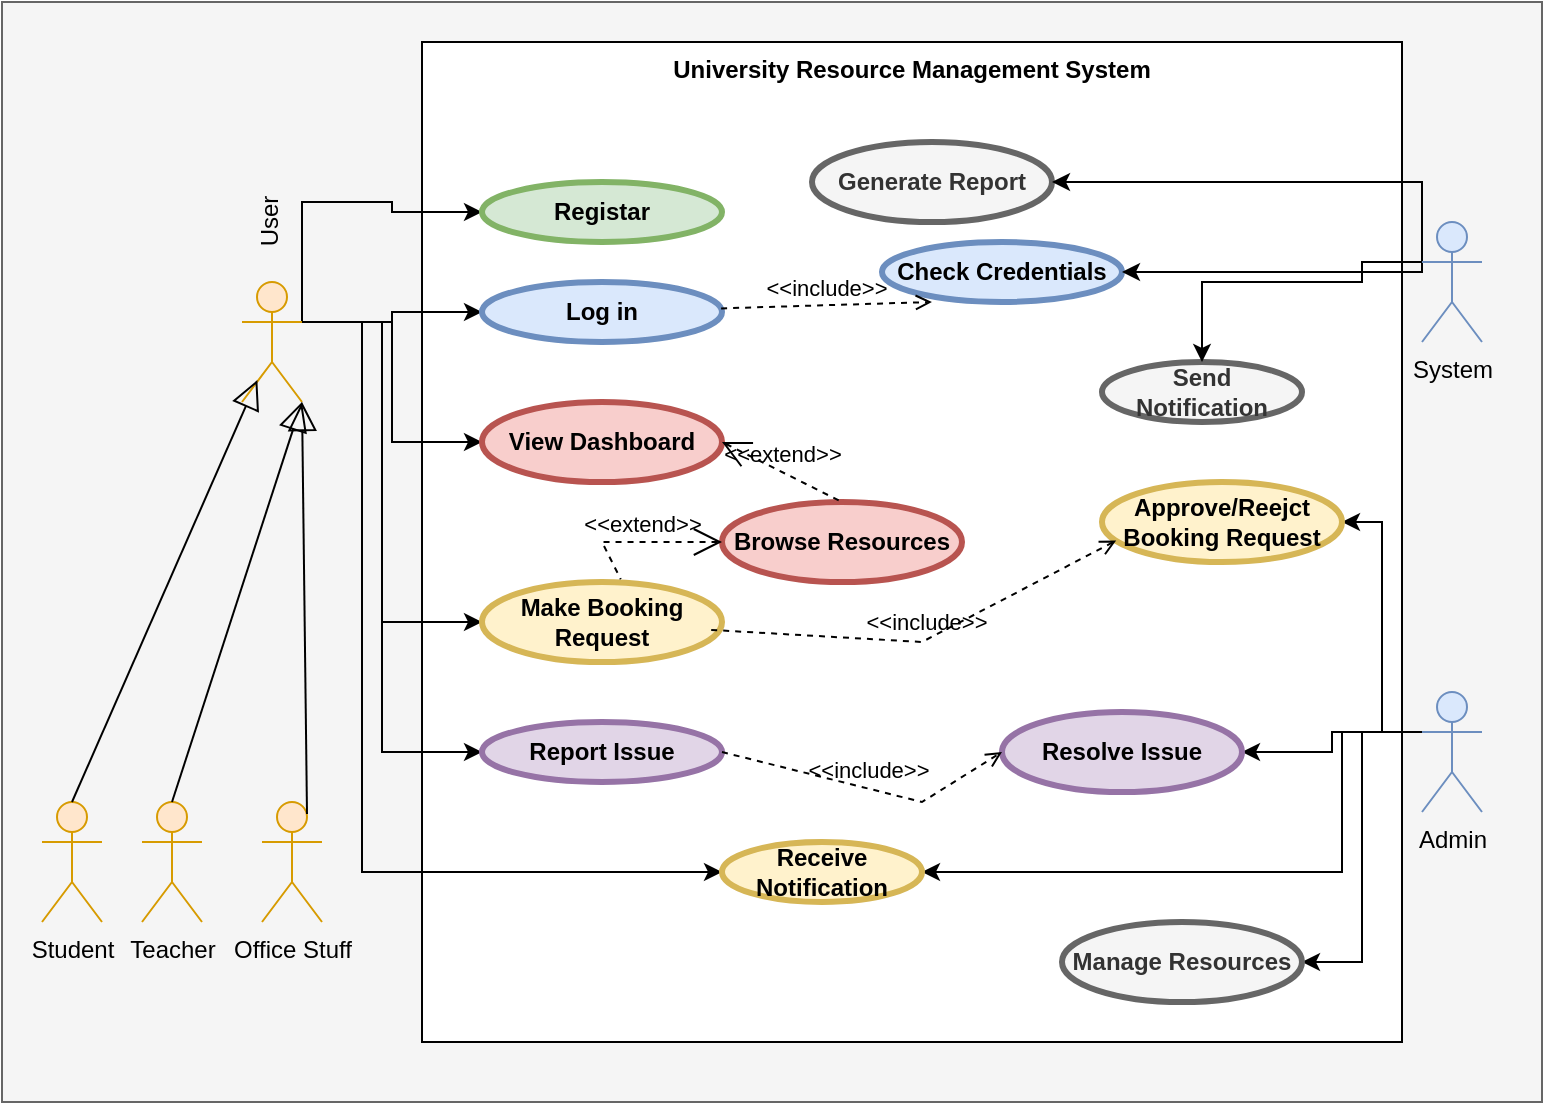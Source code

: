 <mxfile version="24.7.8">
  <diagram name="Page-1" id="_GztZVUDGKc1P-mWK2e3">
    <mxGraphModel dx="714" dy="451" grid="1" gridSize="10" guides="1" tooltips="1" connect="1" arrows="1" fold="1" page="1" pageScale="1" pageWidth="850" pageHeight="1100" math="0" shadow="0">
      <root>
        <mxCell id="0" />
        <mxCell id="1" parent="0" />
        <mxCell id="yVvs-rlFOSWVpgqk73vZ-3" value="" style="rounded=0;whiteSpace=wrap;html=1;fillColor=#f5f5f5;strokeColor=#666666;fontColor=#333333;" parent="1" vertex="1">
          <mxGeometry x="20" y="60" width="770" height="550" as="geometry" />
        </mxCell>
        <mxCell id="yVvs-rlFOSWVpgqk73vZ-1" value="University Resource Management System" style="shape=rect;html=1;verticalAlign=top;fontStyle=1;whiteSpace=wrap;align=center;" parent="1" vertex="1">
          <mxGeometry x="230" y="80" width="490" height="500" as="geometry" />
        </mxCell>
        <mxCell id="2T-3iIdy20zBM6vktWZ0-38" style="edgeStyle=orthogonalEdgeStyle;rounded=0;orthogonalLoop=1;jettySize=auto;html=1;exitX=1;exitY=0.333;exitDx=0;exitDy=0;exitPerimeter=0;entryX=0;entryY=0.5;entryDx=0;entryDy=0;" parent="1" source="2T-3iIdy20zBM6vktWZ0-2" target="2T-3iIdy20zBM6vktWZ0-36" edge="1">
          <mxGeometry relative="1" as="geometry">
            <Array as="points">
              <mxPoint x="170" y="160" />
              <mxPoint x="215" y="160" />
              <mxPoint x="215" y="165" />
            </Array>
          </mxGeometry>
        </mxCell>
        <mxCell id="2T-3iIdy20zBM6vktWZ0-39" style="edgeStyle=orthogonalEdgeStyle;rounded=0;orthogonalLoop=1;jettySize=auto;html=1;exitX=1;exitY=0.333;exitDx=0;exitDy=0;exitPerimeter=0;entryX=0;entryY=0.5;entryDx=0;entryDy=0;" parent="1" source="2T-3iIdy20zBM6vktWZ0-2" target="2T-3iIdy20zBM6vktWZ0-16" edge="1">
          <mxGeometry relative="1" as="geometry" />
        </mxCell>
        <mxCell id="2T-3iIdy20zBM6vktWZ0-41" style="edgeStyle=orthogonalEdgeStyle;rounded=0;orthogonalLoop=1;jettySize=auto;html=1;exitX=1;exitY=0.333;exitDx=0;exitDy=0;exitPerimeter=0;entryX=0;entryY=0.5;entryDx=0;entryDy=0;" parent="1" source="2T-3iIdy20zBM6vktWZ0-2" target="2T-3iIdy20zBM6vktWZ0-26" edge="1">
          <mxGeometry relative="1" as="geometry" />
        </mxCell>
        <mxCell id="2T-3iIdy20zBM6vktWZ0-45" style="edgeStyle=orthogonalEdgeStyle;rounded=0;orthogonalLoop=1;jettySize=auto;html=1;exitX=1;exitY=0.333;exitDx=0;exitDy=0;exitPerimeter=0;entryX=0;entryY=0.5;entryDx=0;entryDy=0;" parent="1" source="2T-3iIdy20zBM6vktWZ0-2" target="2T-3iIdy20zBM6vktWZ0-30" edge="1">
          <mxGeometry relative="1" as="geometry">
            <Array as="points">
              <mxPoint x="210" y="220" />
              <mxPoint x="210" y="370" />
            </Array>
          </mxGeometry>
        </mxCell>
        <mxCell id="2T-3iIdy20zBM6vktWZ0-46" style="edgeStyle=orthogonalEdgeStyle;rounded=0;orthogonalLoop=1;jettySize=auto;html=1;exitX=1;exitY=0.333;exitDx=0;exitDy=0;exitPerimeter=0;entryX=0;entryY=0.5;entryDx=0;entryDy=0;" parent="1" source="2T-3iIdy20zBM6vktWZ0-2" target="2T-3iIdy20zBM6vktWZ0-34" edge="1">
          <mxGeometry relative="1" as="geometry">
            <Array as="points">
              <mxPoint x="210" y="220" />
              <mxPoint x="210" y="435" />
            </Array>
          </mxGeometry>
        </mxCell>
        <mxCell id="UIL4V--OdyqSvN666p4P-8" style="edgeStyle=orthogonalEdgeStyle;rounded=0;orthogonalLoop=1;jettySize=auto;html=1;exitX=1;exitY=0.333;exitDx=0;exitDy=0;exitPerimeter=0;entryX=0;entryY=0.5;entryDx=0;entryDy=0;" edge="1" parent="1" source="2T-3iIdy20zBM6vktWZ0-2" target="2T-3iIdy20zBM6vktWZ0-37">
          <mxGeometry relative="1" as="geometry">
            <Array as="points">
              <mxPoint x="200" y="220" />
              <mxPoint x="200" y="495" />
            </Array>
          </mxGeometry>
        </mxCell>
        <mxCell id="2T-3iIdy20zBM6vktWZ0-2" value="User" style="shape=umlActor;html=1;verticalLabelPosition=bottom;verticalAlign=top;align=center;fillColor=#ffe6cc;strokeColor=#d79b00;horizontal=0;" parent="1" vertex="1">
          <mxGeometry x="140" y="200" width="30" height="60" as="geometry" />
        </mxCell>
        <mxCell id="2T-3iIdy20zBM6vktWZ0-3" value="Student" style="shape=umlActor;html=1;verticalLabelPosition=bottom;verticalAlign=top;align=center;fillColor=#ffe6cc;strokeColor=#d79b00;" parent="1" vertex="1">
          <mxGeometry x="40" y="460" width="30" height="60" as="geometry" />
        </mxCell>
        <mxCell id="2T-3iIdy20zBM6vktWZ0-4" value="Teacher" style="shape=umlActor;html=1;verticalLabelPosition=bottom;verticalAlign=top;align=center;fillColor=#ffe6cc;strokeColor=#d79b00;" parent="1" vertex="1">
          <mxGeometry x="90" y="460" width="30" height="60" as="geometry" />
        </mxCell>
        <mxCell id="2T-3iIdy20zBM6vktWZ0-5" value="Office Stuff" style="shape=umlActor;html=1;verticalLabelPosition=bottom;verticalAlign=top;align=center;fillColor=#ffe6cc;strokeColor=#d79b00;" parent="1" vertex="1">
          <mxGeometry x="150" y="460" width="30" height="60" as="geometry" />
        </mxCell>
        <mxCell id="2T-3iIdy20zBM6vktWZ0-68" style="edgeStyle=orthogonalEdgeStyle;rounded=0;orthogonalLoop=1;jettySize=auto;html=1;exitX=0;exitY=0.333;exitDx=0;exitDy=0;exitPerimeter=0;entryX=1;entryY=0.5;entryDx=0;entryDy=0;" parent="1" source="2T-3iIdy20zBM6vktWZ0-7" target="2T-3iIdy20zBM6vktWZ0-32" edge="1">
          <mxGeometry relative="1" as="geometry" />
        </mxCell>
        <mxCell id="2T-3iIdy20zBM6vktWZ0-69" style="edgeStyle=orthogonalEdgeStyle;rounded=0;orthogonalLoop=1;jettySize=auto;html=1;exitX=0;exitY=0.333;exitDx=0;exitDy=0;exitPerimeter=0;entryX=1;entryY=0.5;entryDx=0;entryDy=0;" parent="1" source="2T-3iIdy20zBM6vktWZ0-7" target="2T-3iIdy20zBM6vktWZ0-35" edge="1">
          <mxGeometry relative="1" as="geometry" />
        </mxCell>
        <mxCell id="2T-3iIdy20zBM6vktWZ0-70" style="edgeStyle=orthogonalEdgeStyle;rounded=0;orthogonalLoop=1;jettySize=auto;html=1;exitX=0;exitY=0.333;exitDx=0;exitDy=0;exitPerimeter=0;entryX=1;entryY=0.5;entryDx=0;entryDy=0;" parent="1" source="2T-3iIdy20zBM6vktWZ0-7" target="2T-3iIdy20zBM6vktWZ0-56" edge="1">
          <mxGeometry relative="1" as="geometry" />
        </mxCell>
        <mxCell id="UIL4V--OdyqSvN666p4P-9" style="edgeStyle=orthogonalEdgeStyle;rounded=0;orthogonalLoop=1;jettySize=auto;html=1;exitX=0;exitY=0.333;exitDx=0;exitDy=0;exitPerimeter=0;entryX=1;entryY=0.5;entryDx=0;entryDy=0;" edge="1" parent="1" source="2T-3iIdy20zBM6vktWZ0-7" target="2T-3iIdy20zBM6vktWZ0-37">
          <mxGeometry relative="1" as="geometry">
            <Array as="points">
              <mxPoint x="690" y="425" />
              <mxPoint x="690" y="495" />
            </Array>
          </mxGeometry>
        </mxCell>
        <mxCell id="2T-3iIdy20zBM6vktWZ0-7" value="Admin" style="shape=umlActor;html=1;verticalLabelPosition=bottom;verticalAlign=top;align=center;fillColor=#dae8fc;strokeColor=#6c8ebf;" parent="1" vertex="1">
          <mxGeometry x="730" y="405" width="30" height="60" as="geometry" />
        </mxCell>
        <mxCell id="2T-3iIdy20zBM6vktWZ0-9" value="" style="edgeStyle=none;html=1;endArrow=block;endFill=0;endSize=12;verticalAlign=bottom;rounded=0;exitX=0.5;exitY=0;exitDx=0;exitDy=0;exitPerimeter=0;entryX=0.256;entryY=0.817;entryDx=0;entryDy=0;entryPerimeter=0;" parent="1" source="2T-3iIdy20zBM6vktWZ0-3" target="2T-3iIdy20zBM6vktWZ0-2" edge="1">
          <mxGeometry width="160" relative="1" as="geometry">
            <mxPoint x="80" y="410" as="sourcePoint" />
            <mxPoint x="240" y="410" as="targetPoint" />
          </mxGeometry>
        </mxCell>
        <mxCell id="2T-3iIdy20zBM6vktWZ0-10" value="" style="edgeStyle=none;html=1;endArrow=block;endFill=0;endSize=12;verticalAlign=bottom;rounded=0;exitX=0.5;exitY=0;exitDx=0;exitDy=0;exitPerimeter=0;entryX=1;entryY=1;entryDx=0;entryDy=0;entryPerimeter=0;" parent="1" source="2T-3iIdy20zBM6vktWZ0-4" target="2T-3iIdy20zBM6vktWZ0-2" edge="1">
          <mxGeometry width="160" relative="1" as="geometry">
            <mxPoint x="180" y="360" as="sourcePoint" />
            <mxPoint x="340" y="360" as="targetPoint" />
          </mxGeometry>
        </mxCell>
        <mxCell id="2T-3iIdy20zBM6vktWZ0-11" value="" style="edgeStyle=none;html=1;endArrow=block;endFill=0;endSize=12;verticalAlign=bottom;rounded=0;exitX=0.75;exitY=0.1;exitDx=0;exitDy=0;exitPerimeter=0;entryX=1;entryY=1;entryDx=0;entryDy=0;entryPerimeter=0;" parent="1" source="2T-3iIdy20zBM6vktWZ0-5" target="2T-3iIdy20zBM6vktWZ0-2" edge="1">
          <mxGeometry width="160" relative="1" as="geometry">
            <mxPoint x="230" y="330" as="sourcePoint" />
            <mxPoint x="390" y="330" as="targetPoint" />
          </mxGeometry>
        </mxCell>
        <mxCell id="2T-3iIdy20zBM6vktWZ0-16" value="Log in" style="shape=ellipse;html=1;strokeWidth=3;fontStyle=1;whiteSpace=wrap;align=center;perimeter=ellipsePerimeter;fillColor=#dae8fc;strokeColor=#6c8ebf;" parent="1" vertex="1">
          <mxGeometry x="260" y="200" width="120" height="30" as="geometry" />
        </mxCell>
        <mxCell id="2T-3iIdy20zBM6vktWZ0-17" value="Check Credentials" style="shape=ellipse;html=1;strokeWidth=3;fontStyle=1;whiteSpace=wrap;align=center;perimeter=ellipsePerimeter;fillColor=#dae8fc;strokeColor=#6c8ebf;" parent="1" vertex="1">
          <mxGeometry x="460" y="180" width="120" height="30" as="geometry" />
        </mxCell>
        <mxCell id="2T-3iIdy20zBM6vktWZ0-26" value="View Dashboard" style="shape=ellipse;html=1;strokeWidth=3;fontStyle=1;whiteSpace=wrap;align=center;perimeter=ellipsePerimeter;fillColor=#f8cecc;strokeColor=#b85450;" parent="1" vertex="1">
          <mxGeometry x="260" y="260" width="120" height="40" as="geometry" />
        </mxCell>
        <mxCell id="2T-3iIdy20zBM6vktWZ0-27" value="Browse Resources" style="shape=ellipse;html=1;strokeWidth=3;fontStyle=1;whiteSpace=wrap;align=center;perimeter=ellipsePerimeter;fillColor=#f8cecc;strokeColor=#b85450;" parent="1" vertex="1">
          <mxGeometry x="380" y="310" width="120" height="40" as="geometry" />
        </mxCell>
        <mxCell id="2T-3iIdy20zBM6vktWZ0-30" value="Make Booking Request" style="shape=ellipse;html=1;strokeWidth=3;fontStyle=1;whiteSpace=wrap;align=center;perimeter=ellipsePerimeter;fillColor=#fff2cc;strokeColor=#d6b656;" parent="1" vertex="1">
          <mxGeometry x="260" y="350" width="120" height="40" as="geometry" />
        </mxCell>
        <mxCell id="2T-3iIdy20zBM6vktWZ0-32" value="Approve/Reejct Booking Request" style="shape=ellipse;html=1;strokeWidth=3;fontStyle=1;whiteSpace=wrap;align=center;perimeter=ellipsePerimeter;fillColor=#fff2cc;strokeColor=#d6b656;" parent="1" vertex="1">
          <mxGeometry x="570" y="300" width="120" height="40" as="geometry" />
        </mxCell>
        <mxCell id="2T-3iIdy20zBM6vktWZ0-34" value="Report Issue" style="shape=ellipse;html=1;strokeWidth=3;fontStyle=1;whiteSpace=wrap;align=center;perimeter=ellipsePerimeter;fillColor=#e1d5e7;strokeColor=#9673a6;" parent="1" vertex="1">
          <mxGeometry x="260" y="420" width="120" height="30" as="geometry" />
        </mxCell>
        <mxCell id="2T-3iIdy20zBM6vktWZ0-35" value="Resolve Issue" style="shape=ellipse;html=1;strokeWidth=3;fontStyle=1;whiteSpace=wrap;align=center;perimeter=ellipsePerimeter;fillColor=#e1d5e7;strokeColor=#9673a6;" parent="1" vertex="1">
          <mxGeometry x="520" y="415" width="120" height="40" as="geometry" />
        </mxCell>
        <mxCell id="2T-3iIdy20zBM6vktWZ0-36" value="Registar" style="shape=ellipse;html=1;strokeWidth=3;fontStyle=1;whiteSpace=wrap;align=center;perimeter=ellipsePerimeter;fillColor=#d5e8d4;strokeColor=#82b366;" parent="1" vertex="1">
          <mxGeometry x="260" y="150" width="120" height="30" as="geometry" />
        </mxCell>
        <mxCell id="2T-3iIdy20zBM6vktWZ0-37" value="Receive Notification" style="shape=ellipse;html=1;strokeWidth=3;fontStyle=1;whiteSpace=wrap;align=center;perimeter=ellipsePerimeter;fillColor=#fff2cc;strokeColor=#d6b656;" parent="1" vertex="1">
          <mxGeometry x="380" y="480" width="100" height="30" as="geometry" />
        </mxCell>
        <mxCell id="2T-3iIdy20zBM6vktWZ0-40" value="&amp;lt;&amp;lt;include&amp;gt;&amp;gt;" style="edgeStyle=none;html=1;endArrow=open;verticalAlign=bottom;dashed=1;labelBackgroundColor=none;rounded=0;entryX=0.208;entryY=1;entryDx=0;entryDy=0;entryPerimeter=0;" parent="1" source="2T-3iIdy20zBM6vktWZ0-16" target="2T-3iIdy20zBM6vktWZ0-17" edge="1">
          <mxGeometry width="160" relative="1" as="geometry">
            <mxPoint x="380" y="215" as="sourcePoint" />
            <mxPoint x="540" y="215" as="targetPoint" />
          </mxGeometry>
        </mxCell>
        <mxCell id="2T-3iIdy20zBM6vktWZ0-43" value="&amp;lt;&amp;lt;extend&amp;gt;&amp;gt;" style="edgeStyle=none;html=1;startArrow=open;endArrow=none;startSize=12;verticalAlign=bottom;dashed=1;labelBackgroundColor=none;rounded=0;entryX=0.5;entryY=0;entryDx=0;entryDy=0;" parent="1" target="2T-3iIdy20zBM6vktWZ0-27" edge="1">
          <mxGeometry width="160" relative="1" as="geometry">
            <mxPoint x="380" y="280" as="sourcePoint" />
            <mxPoint x="540" y="280" as="targetPoint" />
          </mxGeometry>
        </mxCell>
        <mxCell id="2T-3iIdy20zBM6vktWZ0-44" value="&amp;lt;&amp;lt;extend&amp;gt;&amp;gt;" style="edgeStyle=none;html=1;startArrow=open;endArrow=none;startSize=12;verticalAlign=bottom;dashed=1;labelBackgroundColor=none;rounded=0;entryX=0.578;entryY=-0.035;entryDx=0;entryDy=0;entryPerimeter=0;" parent="1" source="2T-3iIdy20zBM6vktWZ0-27" target="2T-3iIdy20zBM6vktWZ0-30" edge="1">
          <mxGeometry width="160" relative="1" as="geometry">
            <mxPoint x="460" y="310" as="sourcePoint" />
            <mxPoint x="456.836" y="263.892" as="targetPoint" />
            <Array as="points">
              <mxPoint x="320" y="330" />
            </Array>
          </mxGeometry>
        </mxCell>
        <mxCell id="2T-3iIdy20zBM6vktWZ0-49" value="&amp;lt;&amp;lt;include&amp;gt;&amp;gt;" style="edgeStyle=none;html=1;endArrow=open;verticalAlign=bottom;dashed=1;labelBackgroundColor=none;rounded=0;exitX=1;exitY=0.5;exitDx=0;exitDy=0;entryX=0;entryY=0.5;entryDx=0;entryDy=0;" parent="1" source="2T-3iIdy20zBM6vktWZ0-34" target="2T-3iIdy20zBM6vktWZ0-35" edge="1">
          <mxGeometry width="160" relative="1" as="geometry">
            <mxPoint x="420" y="430" as="sourcePoint" />
            <mxPoint x="580" y="430" as="targetPoint" />
            <Array as="points">
              <mxPoint x="480" y="460" />
            </Array>
          </mxGeometry>
        </mxCell>
        <mxCell id="2T-3iIdy20zBM6vktWZ0-56" value="Manage Resources" style="shape=ellipse;html=1;strokeWidth=3;fontStyle=1;whiteSpace=wrap;align=center;perimeter=ellipsePerimeter;fillColor=#f5f5f5;strokeColor=#666666;fontColor=#333333;" parent="1" vertex="1">
          <mxGeometry x="550" y="520" width="120" height="40" as="geometry" />
        </mxCell>
        <mxCell id="2T-3iIdy20zBM6vktWZ0-58" value="Generate Report" style="shape=ellipse;html=1;strokeWidth=3;fontStyle=1;whiteSpace=wrap;align=center;perimeter=ellipsePerimeter;fillColor=#f5f5f5;strokeColor=#666666;fontColor=#333333;" parent="1" vertex="1">
          <mxGeometry x="425" y="130" width="120" height="40" as="geometry" />
        </mxCell>
        <mxCell id="2T-3iIdy20zBM6vktWZ0-65" style="edgeStyle=orthogonalEdgeStyle;rounded=0;orthogonalLoop=1;jettySize=auto;html=1;exitX=0;exitY=0.333;exitDx=0;exitDy=0;exitPerimeter=0;entryX=1;entryY=0.5;entryDx=0;entryDy=0;" parent="1" source="2T-3iIdy20zBM6vktWZ0-63" target="2T-3iIdy20zBM6vktWZ0-58" edge="1">
          <mxGeometry relative="1" as="geometry">
            <Array as="points">
              <mxPoint x="730" y="150" />
            </Array>
          </mxGeometry>
        </mxCell>
        <mxCell id="2T-3iIdy20zBM6vktWZ0-67" style="edgeStyle=orthogonalEdgeStyle;rounded=0;orthogonalLoop=1;jettySize=auto;html=1;exitX=0;exitY=0.333;exitDx=0;exitDy=0;exitPerimeter=0;entryX=1;entryY=0.5;entryDx=0;entryDy=0;" parent="1" source="2T-3iIdy20zBM6vktWZ0-63" target="2T-3iIdy20zBM6vktWZ0-17" edge="1">
          <mxGeometry relative="1" as="geometry">
            <Array as="points">
              <mxPoint x="730" y="195" />
            </Array>
          </mxGeometry>
        </mxCell>
        <mxCell id="2T-3iIdy20zBM6vktWZ0-63" value="System" style="shape=umlActor;html=1;verticalLabelPosition=bottom;verticalAlign=top;align=center;fillColor=#dae8fc;strokeColor=#6c8ebf;" parent="1" vertex="1">
          <mxGeometry x="730" y="170" width="30" height="60" as="geometry" />
        </mxCell>
        <mxCell id="FKT4hs4PL3nYxMka1b5i-1" value="Send Notification" style="shape=ellipse;html=1;strokeWidth=3;fontStyle=1;whiteSpace=wrap;align=center;perimeter=ellipsePerimeter;fillColor=#f5f5f5;strokeColor=#666666;fontColor=#333333;" parent="1" vertex="1">
          <mxGeometry x="570" y="240" width="100" height="30" as="geometry" />
        </mxCell>
        <mxCell id="FKT4hs4PL3nYxMka1b5i-2" style="edgeStyle=orthogonalEdgeStyle;rounded=0;orthogonalLoop=1;jettySize=auto;html=1;exitX=0;exitY=0.333;exitDx=0;exitDy=0;exitPerimeter=0;" parent="1" source="2T-3iIdy20zBM6vktWZ0-63" edge="1">
          <mxGeometry relative="1" as="geometry">
            <Array as="points">
              <mxPoint x="700" y="190" />
              <mxPoint x="700" y="200" />
              <mxPoint x="620" y="200" />
            </Array>
            <mxPoint x="620" y="240" as="targetPoint" />
          </mxGeometry>
        </mxCell>
        <mxCell id="UIL4V--OdyqSvN666p4P-7" value="&amp;lt;&amp;lt;include&amp;gt;&amp;gt;" style="edgeStyle=none;html=1;endArrow=open;verticalAlign=bottom;dashed=1;labelBackgroundColor=none;rounded=0;exitX=0.955;exitY=0.599;exitDx=0;exitDy=0;entryX=0.059;entryY=0.732;entryDx=0;entryDy=0;exitPerimeter=0;entryPerimeter=0;" edge="1" parent="1" source="2T-3iIdy20zBM6vktWZ0-30" target="2T-3iIdy20zBM6vktWZ0-32">
          <mxGeometry width="160" relative="1" as="geometry">
            <mxPoint x="395" y="380" as="sourcePoint" />
            <mxPoint x="535" y="380" as="targetPoint" />
            <Array as="points">
              <mxPoint x="480" y="380" />
            </Array>
          </mxGeometry>
        </mxCell>
      </root>
    </mxGraphModel>
  </diagram>
</mxfile>
